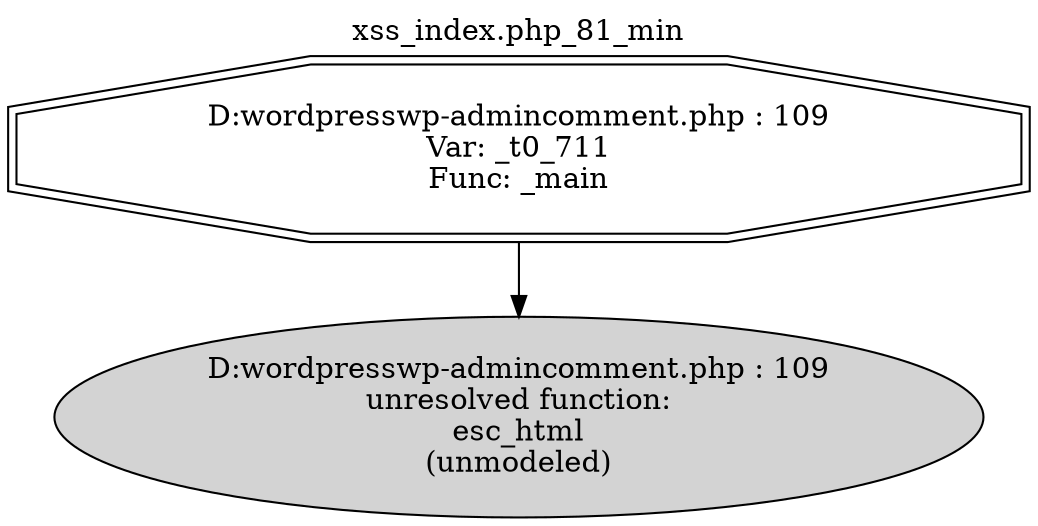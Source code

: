 digraph cfg {
  label="xss_index.php_81_min";
  labelloc=t;
  n1 [shape=doubleoctagon, label="D:\wordpress\wp-admin\comment.php : 109\nVar: _t0_711\nFunc: _main\n"];
  n2 [shape=ellipse, label="D:\wordpress\wp-admin\comment.php : 109\nunresolved function:\nesc_html\n(unmodeled)\n",style=filled];
  n1 -> n2;
}
